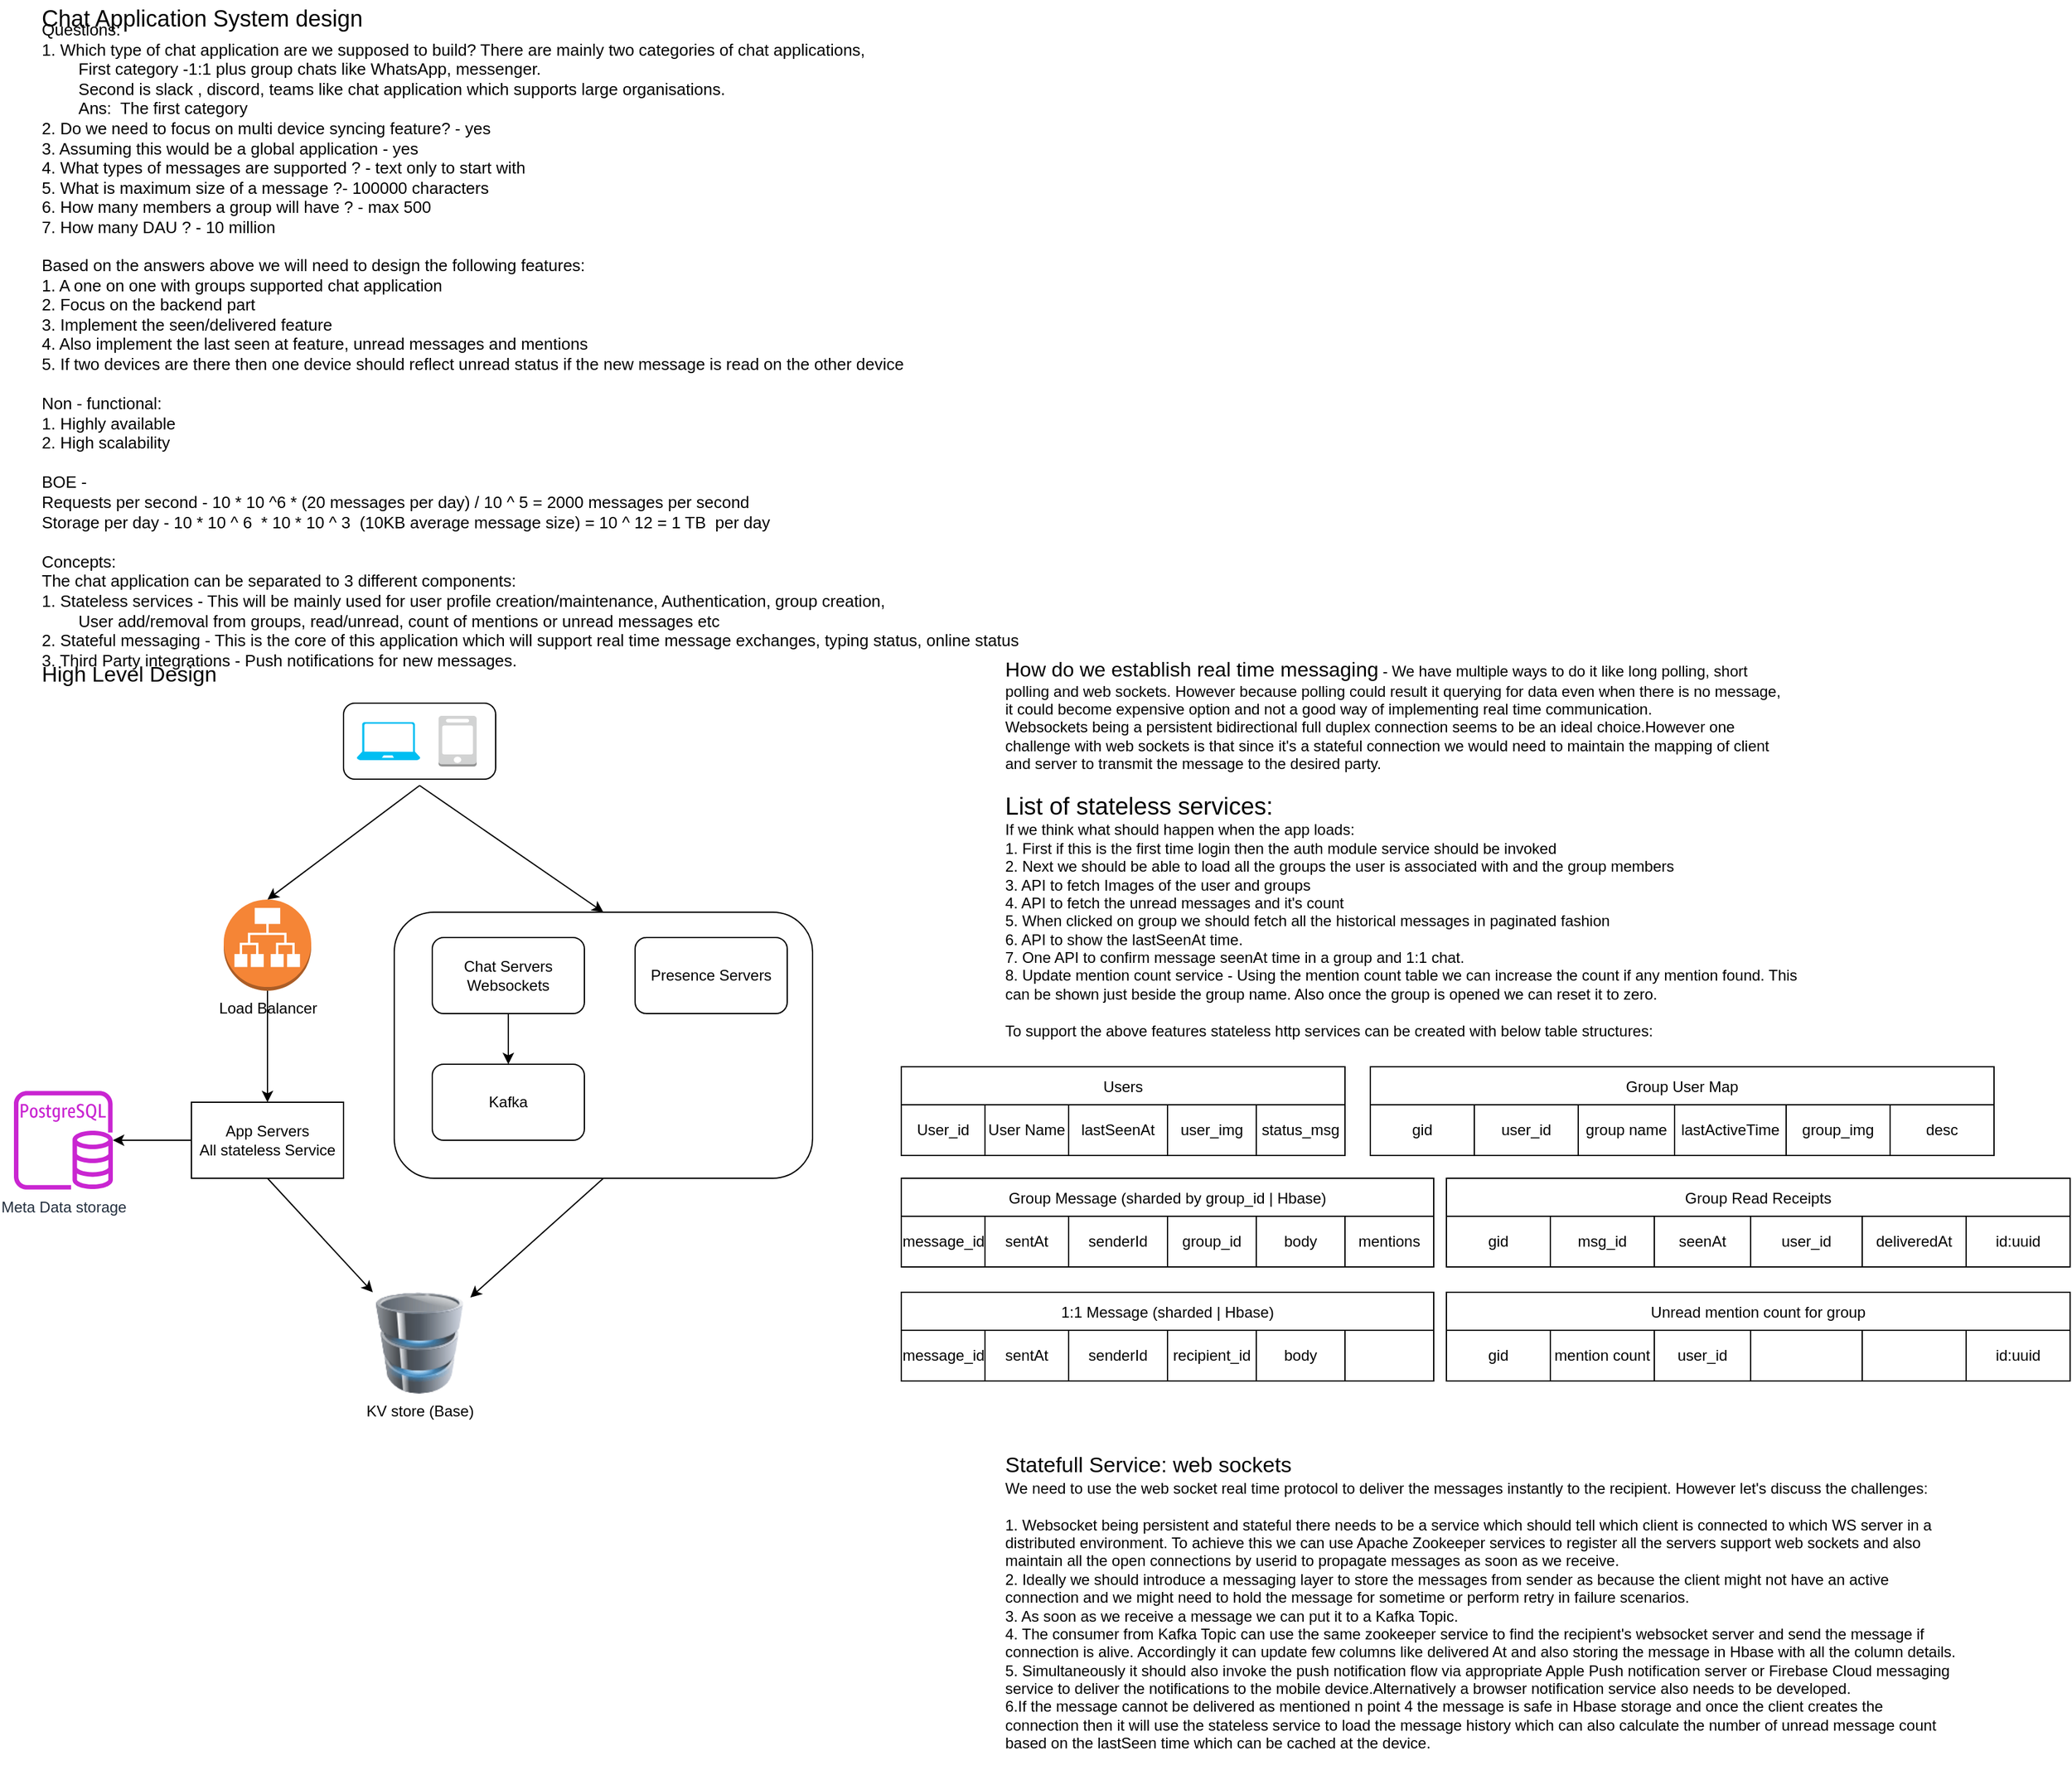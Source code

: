 <mxfile version="24.3.1" type="github">
  <diagram name="Page-1" id="3VYbJmwqDZBETqcIFygg">
    <mxGraphModel dx="2074" dy="1190" grid="1" gridSize="10" guides="1" tooltips="1" connect="1" arrows="1" fold="1" page="1" pageScale="1" pageWidth="827" pageHeight="1169" math="0" shadow="0">
      <root>
        <mxCell id="0" />
        <mxCell id="1" parent="0" />
        <mxCell id="UpVBmO8LdcwkQg-ua9Jf-8" value="" style="rounded=1;whiteSpace=wrap;html=1;" vertex="1" parent="1">
          <mxGeometry x="320" y="750" width="330" height="210" as="geometry" />
        </mxCell>
        <mxCell id="HWvaaGP3WwTQ4oXDmzbK-1" value="&lt;div style=&quot;&quot;&gt;&lt;font style=&quot;font-size: 13px;&quot;&gt;Questions:&lt;/font&gt;&lt;/div&gt;&lt;div style=&quot;&quot;&gt;&lt;font style=&quot;font-size: 13px;&quot;&gt;1. Which type of chat application are we supposed to build? There are mainly two categories of chat applications,&amp;nbsp;&lt;/font&gt;&lt;/div&gt;&lt;div style=&quot;&quot;&gt;&lt;font style=&quot;font-size: 13px;&quot;&gt;&lt;span style=&quot;white-space: pre;&quot;&gt;&#x9;First category -&lt;/span&gt;1:1 plus group chats like WhatsApp, messenger.&amp;nbsp;&lt;/font&gt;&lt;/div&gt;&lt;div style=&quot;&quot;&gt;&lt;font style=&quot;font-size: 13px;&quot;&gt;&lt;span style=&quot;white-space: pre;&quot;&gt;&#x9;&lt;/span&gt;Second is slack , discord, teams like chat application which supports large organisations.&lt;/font&gt;&lt;/div&gt;&lt;div style=&quot;&quot;&gt;&lt;font style=&quot;font-size: 13px;&quot;&gt;&lt;span style=&quot;white-space: pre;&quot;&gt;&#x9;Ans:  The first category&lt;/span&gt;&lt;br&gt;&lt;/font&gt;&lt;/div&gt;&lt;div style=&quot;&quot;&gt;&lt;font&gt;&lt;font size=&quot;2&quot;&gt;&lt;span style=&quot;white-space: pre;&quot;&gt;2. Do we need to focus on multi device syncing feature? - yes&lt;/span&gt;&lt;/font&gt;&lt;/font&gt;&lt;/div&gt;&lt;div style=&quot;&quot;&gt;&lt;font&gt;&lt;font size=&quot;2&quot;&gt;&lt;span style=&quot;white-space: pre;&quot;&gt;3. Assuming this would be a global application - yes&lt;/span&gt;&lt;/font&gt;&lt;/font&gt;&lt;/div&gt;&lt;div style=&quot;&quot;&gt;&lt;font&gt;&lt;font size=&quot;2&quot;&gt;&lt;span style=&quot;white-space: pre;&quot;&gt;4. What types of messages are supported ? - text &lt;/span&gt;&lt;/font&gt;&lt;/font&gt;&lt;font size=&quot;2&quot;&gt;&lt;span style=&quot;white-space: pre;&quot;&gt;only to start with&lt;/span&gt;&lt;/font&gt;&lt;/div&gt;&lt;div style=&quot;&quot;&gt;&lt;font size=&quot;2&quot;&gt;&lt;span style=&quot;white-space: pre;&quot;&gt;5. What is maximum size of a message ?- 100000 characters&lt;/span&gt;&lt;/font&gt;&lt;/div&gt;&lt;div style=&quot;&quot;&gt;&lt;font size=&quot;2&quot;&gt;&lt;span style=&quot;white-space: pre;&quot;&gt;6. How many members a group will have ? - max 500&lt;/span&gt;&lt;/font&gt;&lt;/div&gt;&lt;div style=&quot;&quot;&gt;&lt;font size=&quot;2&quot;&gt;&lt;span style=&quot;white-space: pre;&quot;&gt;7. How many DAU ? - 10 million&lt;/span&gt;&lt;/font&gt;&lt;/div&gt;&lt;div style=&quot;&quot;&gt;&lt;br&gt;&lt;/div&gt;&lt;div style=&quot;&quot;&gt;&lt;font size=&quot;2&quot;&gt;&lt;span style=&quot;white-space: pre;&quot;&gt;Based on the answers above we will need to design the following features:&lt;/span&gt;&lt;/font&gt;&lt;/div&gt;&lt;div style=&quot;&quot;&gt;&lt;font size=&quot;2&quot;&gt;&lt;span style=&quot;white-space: pre;&quot;&gt;1. A one on one with groups supported chat application&lt;/span&gt;&lt;/font&gt;&lt;/div&gt;&lt;div style=&quot;&quot;&gt;&lt;font size=&quot;2&quot;&gt;&lt;span style=&quot;white-space: pre;&quot;&gt;2. Focus on the backend part&lt;/span&gt;&lt;/font&gt;&lt;/div&gt;&lt;div style=&quot;&quot;&gt;&lt;font size=&quot;2&quot;&gt;&lt;span style=&quot;white-space: pre;&quot;&gt;3. Implement the seen/delivered feature&lt;/span&gt;&lt;/font&gt;&lt;/div&gt;&lt;div style=&quot;&quot;&gt;&lt;span style=&quot;font-size: small; white-space: pre;&quot;&gt;4. Also implement the last seen at feature, unread messages and mentions&lt;/span&gt;&lt;font size=&quot;2&quot;&gt;&lt;span style=&quot;white-space: pre;&quot;&gt;&lt;br&gt;&lt;/span&gt;&lt;/font&gt;&lt;/div&gt;&lt;div style=&quot;&quot;&gt;&lt;span style=&quot;font-size: small; white-space: pre;&quot;&gt;5. If two devices are there then one device should reflect unread status if the new message is read on the other device&lt;/span&gt;&lt;/div&gt;&lt;div style=&quot;&quot;&gt;&lt;font size=&quot;2&quot;&gt;&lt;span style=&quot;white-space: pre;&quot;&gt;&lt;br&gt;&lt;/span&gt;&lt;/font&gt;&lt;/div&gt;&lt;div style=&quot;&quot;&gt;&lt;font size=&quot;2&quot;&gt;&lt;span style=&quot;white-space: pre;&quot;&gt;Non - functional:&lt;/span&gt;&lt;/font&gt;&lt;/div&gt;&lt;div style=&quot;&quot;&gt;&lt;font size=&quot;2&quot;&gt;&lt;span style=&quot;white-space: pre;&quot;&gt;1. Highly available&lt;/span&gt;&lt;/font&gt;&lt;/div&gt;&lt;div style=&quot;&quot;&gt;&lt;font size=&quot;2&quot;&gt;&lt;span style=&quot;white-space: pre;&quot;&gt;2. High scalability&lt;/span&gt;&lt;/font&gt;&lt;/div&gt;&lt;div style=&quot;&quot;&gt;&lt;font size=&quot;2&quot;&gt;&lt;span style=&quot;white-space: pre;&quot;&gt;&lt;br&gt;&lt;/span&gt;&lt;/font&gt;&lt;/div&gt;&lt;div style=&quot;&quot;&gt;&lt;font size=&quot;2&quot;&gt;&lt;span style=&quot;white-space: pre;&quot;&gt;BOE - &lt;/span&gt;&lt;/font&gt;&lt;/div&gt;&lt;div style=&quot;&quot;&gt;&lt;font size=&quot;2&quot;&gt;&lt;span style=&quot;white-space: pre;&quot;&gt;Requests per second - 10 * 10 ^6 * (20 messages per day) / 10 ^ 5 = 2000 messages per second&lt;/span&gt;&lt;/font&gt;&lt;/div&gt;&lt;div style=&quot;&quot;&gt;&lt;font size=&quot;2&quot;&gt;&lt;span style=&quot;white-space: pre;&quot;&gt;Storage per day - 10 * 10 ^ 6  * 10 * 10 ^ 3  (10KB average message size) = 10 ^ 12 = 1 TB  per day&lt;/span&gt;&lt;/font&gt;&lt;/div&gt;&lt;div style=&quot;&quot;&gt;&lt;font size=&quot;2&quot;&gt;&lt;span style=&quot;white-space: pre;&quot;&gt;&lt;br&gt;&lt;/span&gt;&lt;/font&gt;&lt;/div&gt;&lt;div style=&quot;&quot;&gt;&lt;font size=&quot;2&quot;&gt;&lt;span style=&quot;white-space: pre;&quot;&gt;Concepts:&lt;/span&gt;&lt;/font&gt;&lt;/div&gt;&lt;div style=&quot;&quot;&gt;&lt;font size=&quot;2&quot;&gt;&lt;span style=&quot;white-space: pre;&quot;&gt;The chat application can be separated to 3 different components:&lt;/span&gt;&lt;/font&gt;&lt;/div&gt;&lt;div style=&quot;&quot;&gt;&lt;font size=&quot;2&quot;&gt;&lt;span style=&quot;white-space: pre;&quot;&gt;1. Stateless services - This will be mainly used for user profile creation/maintenance, Authentication, group creation,&lt;/span&gt;&lt;/font&gt;&lt;/div&gt;&lt;div style=&quot;&quot;&gt;&lt;font size=&quot;2&quot;&gt;&lt;span style=&quot;white-space: pre;&quot;&gt;&lt;span style=&quot;white-space: pre;&quot;&gt;&#x9;&lt;/span&gt;User add/removal from groups, read/unread, count of mentions or unread messages etc&lt;/span&gt;&lt;/font&gt;&lt;/div&gt;&lt;div style=&quot;&quot;&gt;&lt;font size=&quot;2&quot;&gt;&lt;span style=&quot;white-space: pre;&quot;&gt;2. Stateful messaging - This is the core of this application which will support real time message exchanges, typing status, online status&lt;/span&gt;&lt;/font&gt;&lt;/div&gt;&lt;div style=&quot;&quot;&gt;&lt;font size=&quot;2&quot;&gt;&lt;span style=&quot;white-space: pre;&quot;&gt;3. Third Party integrations - Push notifications for new messages.&lt;/span&gt;&lt;/font&gt;&lt;/div&gt;&lt;div style=&quot;&quot;&gt;&lt;font size=&quot;2&quot;&gt;&lt;span style=&quot;white-space: pre;&quot;&gt;&lt;br&gt;&lt;/span&gt;&lt;/font&gt;&lt;/div&gt;" style="text;strokeColor=none;align=left;fillColor=none;html=1;verticalAlign=middle;whiteSpace=wrap;rounded=0;" parent="1" vertex="1">
          <mxGeometry x="40" y="80" width="690" height="460" as="geometry" />
        </mxCell>
        <mxCell id="HWvaaGP3WwTQ4oXDmzbK-2" value="&lt;div style=&quot;&quot;&gt;&lt;font style=&quot;font-size: 18px;&quot;&gt;Chat Application System design&lt;/font&gt;&lt;/div&gt;" style="text;strokeColor=none;align=left;fillColor=none;html=1;verticalAlign=middle;whiteSpace=wrap;rounded=0;" parent="1" vertex="1">
          <mxGeometry x="40" y="30" width="310" height="30" as="geometry" />
        </mxCell>
        <mxCell id="HWvaaGP3WwTQ4oXDmzbK-3" value="&lt;font style=&quot;font-size: 17px;&quot;&gt;High Level Design&lt;/font&gt;" style="text;strokeColor=none;align=left;fillColor=none;html=1;verticalAlign=middle;whiteSpace=wrap;rounded=0;" parent="1" vertex="1">
          <mxGeometry x="40" y="548" width="200" height="30" as="geometry" />
        </mxCell>
        <mxCell id="HWvaaGP3WwTQ4oXDmzbK-7" value="Load Balancer" style="outlineConnect=0;dashed=0;verticalLabelPosition=bottom;verticalAlign=top;align=center;html=1;shape=mxgraph.aws3.application_load_balancer;fillColor=#F58536;gradientColor=none;" parent="1" vertex="1">
          <mxGeometry x="185.5" y="740" width="69" height="72" as="geometry" />
        </mxCell>
        <mxCell id="HWvaaGP3WwTQ4oXDmzbK-11" value="KV store (Base)" style="image;html=1;image=img/lib/clip_art/computers/Database_128x128.png" parent="1" vertex="1">
          <mxGeometry x="300" y="1050" width="80" height="80" as="geometry" />
        </mxCell>
        <mxCell id="HWvaaGP3WwTQ4oXDmzbK-12" value="App Servers&lt;div&gt;All stateless Service&lt;/div&gt;" style="rounded=0;whiteSpace=wrap;html=1;" parent="1" vertex="1">
          <mxGeometry x="160" y="900" width="120" height="60" as="geometry" />
        </mxCell>
        <mxCell id="HWvaaGP3WwTQ4oXDmzbK-15" value="Chat Servers&lt;div&gt;Websockets&lt;/div&gt;" style="rounded=1;whiteSpace=wrap;html=1;" parent="1" vertex="1">
          <mxGeometry x="350" y="770" width="120" height="60" as="geometry" />
        </mxCell>
        <mxCell id="HWvaaGP3WwTQ4oXDmzbK-16" value="Meta Data storage" style="sketch=0;outlineConnect=0;fontColor=#232F3E;gradientColor=none;fillColor=#C925D1;strokeColor=none;dashed=0;verticalLabelPosition=bottom;verticalAlign=top;align=center;html=1;fontSize=12;fontStyle=0;aspect=fixed;pointerEvents=1;shape=mxgraph.aws4.rds_postgresql_instance;" parent="1" vertex="1">
          <mxGeometry x="20" y="891" width="78" height="78" as="geometry" />
        </mxCell>
        <mxCell id="HWvaaGP3WwTQ4oXDmzbK-19" value="Kafka" style="rounded=1;whiteSpace=wrap;html=1;" parent="1" vertex="1">
          <mxGeometry x="350" y="870" width="120" height="60" as="geometry" />
        </mxCell>
        <mxCell id="HWvaaGP3WwTQ4oXDmzbK-20" value="Presence Servers" style="rounded=1;whiteSpace=wrap;html=1;" parent="1" vertex="1">
          <mxGeometry x="510" y="770" width="120" height="60" as="geometry" />
        </mxCell>
        <mxCell id="y-Os3jITyolEBnI4brBV-3" value="&lt;div&gt;&lt;br&gt;&lt;/div&gt;&lt;div&gt;&lt;br&gt;&lt;/div&gt;&lt;font style=&quot;font-size: 16px;&quot;&gt;How do we establish real time messaging&lt;/font&gt; - We have multiple ways to do it like long polling, short polling and web sockets. However because polling could result it querying for data even when there is no message, it could become expensive option and not a good way of implementing real time communication.&amp;nbsp;&lt;div&gt;Websockets being a persistent bidirectional full duplex connection seems to be an ideal choice.However one challenge with web sockets is that since it&#39;s a stateful connection we would need to maintain the mapping of client and server to transmit the message to the desired party.&lt;/div&gt;" style="text;strokeColor=none;align=left;fillColor=none;html=1;verticalAlign=middle;whiteSpace=wrap;rounded=0;" parent="1" vertex="1">
          <mxGeometry x="800" y="520" width="620" height="120" as="geometry" />
        </mxCell>
        <mxCell id="UpVBmO8LdcwkQg-ua9Jf-4" value="" style="group" vertex="1" connectable="0" parent="1">
          <mxGeometry x="280" y="585" width="120" height="60" as="geometry" />
        </mxCell>
        <mxCell id="UpVBmO8LdcwkQg-ua9Jf-3" value="" style="rounded=1;whiteSpace=wrap;html=1;" vertex="1" parent="UpVBmO8LdcwkQg-ua9Jf-4">
          <mxGeometry width="120" height="60" as="geometry" />
        </mxCell>
        <mxCell id="HWvaaGP3WwTQ4oXDmzbK-4" value="" style="outlineConnect=0;dashed=0;verticalLabelPosition=bottom;verticalAlign=top;align=center;html=1;shape=mxgraph.aws3.mobile_client;fillColor=#D2D3D3;gradientColor=none;" parent="UpVBmO8LdcwkQg-ua9Jf-4" vertex="1">
          <mxGeometry x="75" y="10" width="30" height="40" as="geometry" />
        </mxCell>
        <mxCell id="HWvaaGP3WwTQ4oXDmzbK-5" value="" style="verticalLabelPosition=bottom;html=1;verticalAlign=top;align=center;strokeColor=none;fillColor=#00BEF2;shape=mxgraph.azure.laptop;pointerEvents=1;" parent="UpVBmO8LdcwkQg-ua9Jf-4" vertex="1">
          <mxGeometry x="10.5" y="15" width="50" height="30" as="geometry" />
        </mxCell>
        <mxCell id="UpVBmO8LdcwkQg-ua9Jf-6" value="" style="edgeStyle=none;orthogonalLoop=1;jettySize=auto;html=1;rounded=0;entryX=0.5;entryY=0;entryDx=0;entryDy=0;entryPerimeter=0;" edge="1" parent="1" target="HWvaaGP3WwTQ4oXDmzbK-7">
          <mxGeometry width="80" relative="1" as="geometry">
            <mxPoint x="340" y="650" as="sourcePoint" />
            <mxPoint x="410" y="690" as="targetPoint" />
            <Array as="points" />
          </mxGeometry>
        </mxCell>
        <mxCell id="UpVBmO8LdcwkQg-ua9Jf-7" value="" style="edgeStyle=none;orthogonalLoop=1;jettySize=auto;html=1;rounded=0;entryX=0.5;entryY=0;entryDx=0;entryDy=0;" edge="1" parent="1" target="UpVBmO8LdcwkQg-ua9Jf-8">
          <mxGeometry width="80" relative="1" as="geometry">
            <mxPoint x="340" y="650" as="sourcePoint" />
            <mxPoint x="440" y="690" as="targetPoint" />
            <Array as="points" />
          </mxGeometry>
        </mxCell>
        <mxCell id="UpVBmO8LdcwkQg-ua9Jf-9" value="" style="edgeStyle=none;orthogonalLoop=1;jettySize=auto;html=1;rounded=0;exitX=0.5;exitY=1;exitDx=0;exitDy=0;exitPerimeter=0;" edge="1" parent="1" source="HWvaaGP3WwTQ4oXDmzbK-7" target="HWvaaGP3WwTQ4oXDmzbK-12">
          <mxGeometry width="80" relative="1" as="geometry">
            <mxPoint x="30" y="750" as="sourcePoint" />
            <mxPoint x="110" y="750" as="targetPoint" />
            <Array as="points" />
          </mxGeometry>
        </mxCell>
        <mxCell id="UpVBmO8LdcwkQg-ua9Jf-10" value="" style="edgeStyle=none;orthogonalLoop=1;jettySize=auto;html=1;rounded=0;exitX=0;exitY=0.5;exitDx=0;exitDy=0;" edge="1" parent="1" source="HWvaaGP3WwTQ4oXDmzbK-12" target="HWvaaGP3WwTQ4oXDmzbK-16">
          <mxGeometry width="80" relative="1" as="geometry">
            <mxPoint x="220" y="1040" as="sourcePoint" />
            <mxPoint x="300" y="1040" as="targetPoint" />
            <Array as="points" />
          </mxGeometry>
        </mxCell>
        <mxCell id="UpVBmO8LdcwkQg-ua9Jf-11" value="" style="edgeStyle=none;orthogonalLoop=1;jettySize=auto;html=1;rounded=0;exitX=0.5;exitY=1;exitDx=0;exitDy=0;" edge="1" parent="1" source="UpVBmO8LdcwkQg-ua9Jf-8" target="HWvaaGP3WwTQ4oXDmzbK-11">
          <mxGeometry width="80" relative="1" as="geometry">
            <mxPoint x="500" y="1010" as="sourcePoint" />
            <mxPoint x="580" y="1010" as="targetPoint" />
            <Array as="points" />
          </mxGeometry>
        </mxCell>
        <mxCell id="UpVBmO8LdcwkQg-ua9Jf-12" value="" style="edgeStyle=none;orthogonalLoop=1;jettySize=auto;html=1;rounded=0;exitX=0.5;exitY=1;exitDx=0;exitDy=0;" edge="1" parent="1" source="HWvaaGP3WwTQ4oXDmzbK-12" target="HWvaaGP3WwTQ4oXDmzbK-11">
          <mxGeometry width="80" relative="1" as="geometry">
            <mxPoint x="210" y="1020" as="sourcePoint" />
            <mxPoint x="290" y="1020" as="targetPoint" />
            <Array as="points" />
          </mxGeometry>
        </mxCell>
        <mxCell id="UpVBmO8LdcwkQg-ua9Jf-13" value="" style="edgeStyle=none;orthogonalLoop=1;jettySize=auto;html=1;rounded=0;exitX=0.5;exitY=1;exitDx=0;exitDy=0;" edge="1" parent="1" source="HWvaaGP3WwTQ4oXDmzbK-15" target="HWvaaGP3WwTQ4oXDmzbK-19">
          <mxGeometry width="80" relative="1" as="geometry">
            <mxPoint x="600" y="1050" as="sourcePoint" />
            <mxPoint x="680" y="1050" as="targetPoint" />
            <Array as="points" />
          </mxGeometry>
        </mxCell>
        <mxCell id="UpVBmO8LdcwkQg-ua9Jf-14" value="&lt;div&gt;&lt;font style=&quot;font-size: 19px;&quot;&gt;List of stateless services:&lt;/font&gt;&lt;/div&gt;If we think what should happen when the app loads:&lt;div&gt;1. First if this is the first time login then the auth module service should be invoked&lt;/div&gt;&lt;div&gt;2. Next we should be able to load all the groups the user is associated with and the group members&lt;/div&gt;&lt;div&gt;3. API to fetch Images of the user and groups&lt;/div&gt;&lt;div&gt;4. API to fetch the unread messages and it&#39;s count&lt;/div&gt;&lt;div&gt;5. When clicked on group we should fetch all the historical messages in paginated fashion&lt;/div&gt;&lt;div&gt;6. API to show the lastSeenAt time.&lt;/div&gt;&lt;div&gt;7. One API to confirm message seenAt time in a group and 1:1 chat.&lt;/div&gt;&lt;div&gt;8. Update mention count service - Using the mention count table we can increase the count if any mention found. This can be shown just beside the group name. Also once the group is opened we can reset it to zero.&lt;/div&gt;&lt;div&gt;&lt;br&gt;&lt;/div&gt;&lt;div&gt;To support the above features stateless http services can be created with below table structures:&lt;/div&gt;&lt;div&gt;&lt;br&gt;&lt;/div&gt;" style="text;strokeColor=none;align=left;fillColor=none;html=1;verticalAlign=middle;whiteSpace=wrap;rounded=0;" vertex="1" parent="1">
          <mxGeometry x="800" y="640" width="630" height="240" as="geometry" />
        </mxCell>
        <mxCell id="UpVBmO8LdcwkQg-ua9Jf-22" value="Group User Map" style="shape=table;startSize=30;container=1;collapsible=0;childLayout=tableLayout;" vertex="1" parent="1">
          <mxGeometry x="1090" y="872" width="492" height="70" as="geometry" />
        </mxCell>
        <mxCell id="UpVBmO8LdcwkQg-ua9Jf-23" value="" style="shape=tableRow;horizontal=0;startSize=0;swimlaneHead=0;swimlaneBody=0;strokeColor=inherit;top=0;left=0;bottom=0;right=0;collapsible=0;dropTarget=0;fillColor=none;points=[[0,0.5],[1,0.5]];portConstraint=eastwest;" vertex="1" parent="UpVBmO8LdcwkQg-ua9Jf-22">
          <mxGeometry y="30" width="492" height="40" as="geometry" />
        </mxCell>
        <mxCell id="UpVBmO8LdcwkQg-ua9Jf-24" value="gid" style="shape=partialRectangle;html=1;whiteSpace=wrap;connectable=0;strokeColor=inherit;overflow=hidden;fillColor=none;top=0;left=0;bottom=0;right=0;pointerEvents=1;" vertex="1" parent="UpVBmO8LdcwkQg-ua9Jf-23">
          <mxGeometry width="82" height="40" as="geometry">
            <mxRectangle width="82" height="40" as="alternateBounds" />
          </mxGeometry>
        </mxCell>
        <mxCell id="UpVBmO8LdcwkQg-ua9Jf-25" value="user_id" style="shape=partialRectangle;html=1;whiteSpace=wrap;connectable=0;strokeColor=inherit;overflow=hidden;fillColor=none;top=0;left=0;bottom=0;right=0;pointerEvents=1;" vertex="1" parent="UpVBmO8LdcwkQg-ua9Jf-23">
          <mxGeometry x="82" width="82" height="40" as="geometry">
            <mxRectangle width="82" height="40" as="alternateBounds" />
          </mxGeometry>
        </mxCell>
        <mxCell id="UpVBmO8LdcwkQg-ua9Jf-26" value="group name" style="shape=partialRectangle;html=1;whiteSpace=wrap;connectable=0;strokeColor=inherit;overflow=hidden;fillColor=none;top=0;left=0;bottom=0;right=0;pointerEvents=1;" vertex="1" parent="UpVBmO8LdcwkQg-ua9Jf-23">
          <mxGeometry x="164" width="76" height="40" as="geometry">
            <mxRectangle width="76" height="40" as="alternateBounds" />
          </mxGeometry>
        </mxCell>
        <mxCell id="UpVBmO8LdcwkQg-ua9Jf-27" value="lastActiveTime" style="shape=partialRectangle;html=1;whiteSpace=wrap;connectable=0;strokeColor=inherit;overflow=hidden;fillColor=none;top=0;left=0;bottom=0;right=0;pointerEvents=1;" vertex="1" parent="UpVBmO8LdcwkQg-ua9Jf-23">
          <mxGeometry x="240" width="88" height="40" as="geometry">
            <mxRectangle width="88" height="40" as="alternateBounds" />
          </mxGeometry>
        </mxCell>
        <mxCell id="UpVBmO8LdcwkQg-ua9Jf-28" value="group_img" style="shape=partialRectangle;html=1;whiteSpace=wrap;connectable=0;strokeColor=inherit;overflow=hidden;fillColor=none;top=0;left=0;bottom=0;right=0;pointerEvents=1;" vertex="1" parent="UpVBmO8LdcwkQg-ua9Jf-23">
          <mxGeometry x="328" width="82" height="40" as="geometry">
            <mxRectangle width="82" height="40" as="alternateBounds" />
          </mxGeometry>
        </mxCell>
        <mxCell id="UpVBmO8LdcwkQg-ua9Jf-69" value="desc" style="shape=partialRectangle;html=1;whiteSpace=wrap;connectable=0;strokeColor=inherit;overflow=hidden;fillColor=none;top=0;left=0;bottom=0;right=0;pointerEvents=1;" vertex="1" parent="UpVBmO8LdcwkQg-ua9Jf-23">
          <mxGeometry x="410" width="82" height="40" as="geometry">
            <mxRectangle width="82" height="40" as="alternateBounds" />
          </mxGeometry>
        </mxCell>
        <mxCell id="UpVBmO8LdcwkQg-ua9Jf-48" value="Users" style="shape=table;startSize=30;container=1;collapsible=0;childLayout=tableLayout;" vertex="1" parent="1">
          <mxGeometry x="720" y="872" width="350" height="70" as="geometry" />
        </mxCell>
        <mxCell id="UpVBmO8LdcwkQg-ua9Jf-49" value="" style="shape=tableRow;horizontal=0;startSize=0;swimlaneHead=0;swimlaneBody=0;strokeColor=inherit;top=0;left=0;bottom=0;right=0;collapsible=0;dropTarget=0;fillColor=none;points=[[0,0.5],[1,0.5]];portConstraint=eastwest;" vertex="1" parent="UpVBmO8LdcwkQg-ua9Jf-48">
          <mxGeometry y="30" width="350" height="40" as="geometry" />
        </mxCell>
        <mxCell id="UpVBmO8LdcwkQg-ua9Jf-50" value="User_id" style="shape=partialRectangle;html=1;whiteSpace=wrap;connectable=0;strokeColor=inherit;overflow=hidden;fillColor=none;top=0;left=0;bottom=0;right=0;pointerEvents=1;" vertex="1" parent="UpVBmO8LdcwkQg-ua9Jf-49">
          <mxGeometry width="66" height="40" as="geometry">
            <mxRectangle width="66" height="40" as="alternateBounds" />
          </mxGeometry>
        </mxCell>
        <mxCell id="UpVBmO8LdcwkQg-ua9Jf-51" value="User Name" style="shape=partialRectangle;html=1;whiteSpace=wrap;connectable=0;strokeColor=inherit;overflow=hidden;fillColor=none;top=0;left=0;bottom=0;right=0;pointerEvents=1;" vertex="1" parent="UpVBmO8LdcwkQg-ua9Jf-49">
          <mxGeometry x="66" width="66" height="40" as="geometry">
            <mxRectangle width="66" height="40" as="alternateBounds" />
          </mxGeometry>
        </mxCell>
        <mxCell id="UpVBmO8LdcwkQg-ua9Jf-52" value="lastSeenAt" style="shape=partialRectangle;html=1;whiteSpace=wrap;connectable=0;strokeColor=inherit;overflow=hidden;fillColor=none;top=0;left=0;bottom=0;right=0;pointerEvents=1;" vertex="1" parent="UpVBmO8LdcwkQg-ua9Jf-49">
          <mxGeometry x="132" width="78" height="40" as="geometry">
            <mxRectangle width="78" height="40" as="alternateBounds" />
          </mxGeometry>
        </mxCell>
        <mxCell id="UpVBmO8LdcwkQg-ua9Jf-53" value="user_img" style="shape=partialRectangle;html=1;whiteSpace=wrap;connectable=0;strokeColor=inherit;overflow=hidden;fillColor=none;top=0;left=0;bottom=0;right=0;pointerEvents=1;" vertex="1" parent="UpVBmO8LdcwkQg-ua9Jf-49">
          <mxGeometry x="210" width="70" height="40" as="geometry">
            <mxRectangle width="70" height="40" as="alternateBounds" />
          </mxGeometry>
        </mxCell>
        <mxCell id="UpVBmO8LdcwkQg-ua9Jf-54" value="status_msg" style="shape=partialRectangle;html=1;whiteSpace=wrap;connectable=0;strokeColor=inherit;overflow=hidden;fillColor=none;top=0;left=0;bottom=0;right=0;pointerEvents=1;" vertex="1" parent="UpVBmO8LdcwkQg-ua9Jf-49">
          <mxGeometry x="280" width="70" height="40" as="geometry">
            <mxRectangle width="70" height="40" as="alternateBounds" />
          </mxGeometry>
        </mxCell>
        <mxCell id="UpVBmO8LdcwkQg-ua9Jf-56" value="Group Message (sharded by group_id | Hbase)" style="shape=table;startSize=30;container=1;collapsible=0;childLayout=tableLayout;" vertex="1" parent="1">
          <mxGeometry x="720" y="960" width="420" height="70" as="geometry" />
        </mxCell>
        <mxCell id="UpVBmO8LdcwkQg-ua9Jf-57" value="" style="shape=tableRow;horizontal=0;startSize=0;swimlaneHead=0;swimlaneBody=0;strokeColor=inherit;top=0;left=0;bottom=0;right=0;collapsible=0;dropTarget=0;fillColor=none;points=[[0,0.5],[1,0.5]];portConstraint=eastwest;" vertex="1" parent="UpVBmO8LdcwkQg-ua9Jf-56">
          <mxGeometry y="30" width="420" height="40" as="geometry" />
        </mxCell>
        <mxCell id="UpVBmO8LdcwkQg-ua9Jf-58" value="message_id" style="shape=partialRectangle;html=1;whiteSpace=wrap;connectable=0;strokeColor=inherit;overflow=hidden;fillColor=none;top=0;left=0;bottom=0;right=0;pointerEvents=1;" vertex="1" parent="UpVBmO8LdcwkQg-ua9Jf-57">
          <mxGeometry width="66" height="40" as="geometry">
            <mxRectangle width="66" height="40" as="alternateBounds" />
          </mxGeometry>
        </mxCell>
        <mxCell id="UpVBmO8LdcwkQg-ua9Jf-59" value="sentAt" style="shape=partialRectangle;html=1;whiteSpace=wrap;connectable=0;strokeColor=inherit;overflow=hidden;fillColor=none;top=0;left=0;bottom=0;right=0;pointerEvents=1;" vertex="1" parent="UpVBmO8LdcwkQg-ua9Jf-57">
          <mxGeometry x="66" width="66" height="40" as="geometry">
            <mxRectangle width="66" height="40" as="alternateBounds" />
          </mxGeometry>
        </mxCell>
        <mxCell id="UpVBmO8LdcwkQg-ua9Jf-60" value="senderId" style="shape=partialRectangle;html=1;whiteSpace=wrap;connectable=0;strokeColor=inherit;overflow=hidden;fillColor=none;top=0;left=0;bottom=0;right=0;pointerEvents=1;" vertex="1" parent="UpVBmO8LdcwkQg-ua9Jf-57">
          <mxGeometry x="132" width="78" height="40" as="geometry">
            <mxRectangle width="78" height="40" as="alternateBounds" />
          </mxGeometry>
        </mxCell>
        <mxCell id="UpVBmO8LdcwkQg-ua9Jf-61" value="group_id" style="shape=partialRectangle;html=1;whiteSpace=wrap;connectable=0;strokeColor=inherit;overflow=hidden;fillColor=none;top=0;left=0;bottom=0;right=0;pointerEvents=1;" vertex="1" parent="UpVBmO8LdcwkQg-ua9Jf-57">
          <mxGeometry x="210" width="70" height="40" as="geometry">
            <mxRectangle width="70" height="40" as="alternateBounds" />
          </mxGeometry>
        </mxCell>
        <mxCell id="UpVBmO8LdcwkQg-ua9Jf-62" value="body" style="shape=partialRectangle;html=1;whiteSpace=wrap;connectable=0;strokeColor=inherit;overflow=hidden;fillColor=none;top=0;left=0;bottom=0;right=0;pointerEvents=1;" vertex="1" parent="UpVBmO8LdcwkQg-ua9Jf-57">
          <mxGeometry x="280" width="70" height="40" as="geometry">
            <mxRectangle width="70" height="40" as="alternateBounds" />
          </mxGeometry>
        </mxCell>
        <mxCell id="UpVBmO8LdcwkQg-ua9Jf-78" value="mentions" style="shape=partialRectangle;html=1;whiteSpace=wrap;connectable=0;strokeColor=inherit;overflow=hidden;fillColor=none;top=0;left=0;bottom=0;right=0;pointerEvents=1;" vertex="1" parent="UpVBmO8LdcwkQg-ua9Jf-57">
          <mxGeometry x="350" width="70" height="40" as="geometry">
            <mxRectangle width="70" height="40" as="alternateBounds" />
          </mxGeometry>
        </mxCell>
        <mxCell id="UpVBmO8LdcwkQg-ua9Jf-70" value="Group Read Receipts" style="shape=table;startSize=30;container=1;collapsible=0;childLayout=tableLayout;" vertex="1" parent="1">
          <mxGeometry x="1150" y="960" width="492" height="70" as="geometry" />
        </mxCell>
        <mxCell id="UpVBmO8LdcwkQg-ua9Jf-71" value="" style="shape=tableRow;horizontal=0;startSize=0;swimlaneHead=0;swimlaneBody=0;strokeColor=inherit;top=0;left=0;bottom=0;right=0;collapsible=0;dropTarget=0;fillColor=none;points=[[0,0.5],[1,0.5]];portConstraint=eastwest;" vertex="1" parent="UpVBmO8LdcwkQg-ua9Jf-70">
          <mxGeometry y="30" width="492" height="40" as="geometry" />
        </mxCell>
        <mxCell id="UpVBmO8LdcwkQg-ua9Jf-72" value="gid" style="shape=partialRectangle;html=1;whiteSpace=wrap;connectable=0;strokeColor=inherit;overflow=hidden;fillColor=none;top=0;left=0;bottom=0;right=0;pointerEvents=1;" vertex="1" parent="UpVBmO8LdcwkQg-ua9Jf-71">
          <mxGeometry width="82" height="40" as="geometry">
            <mxRectangle width="82" height="40" as="alternateBounds" />
          </mxGeometry>
        </mxCell>
        <mxCell id="UpVBmO8LdcwkQg-ua9Jf-73" value="msg_id" style="shape=partialRectangle;html=1;whiteSpace=wrap;connectable=0;strokeColor=inherit;overflow=hidden;fillColor=none;top=0;left=0;bottom=0;right=0;pointerEvents=1;" vertex="1" parent="UpVBmO8LdcwkQg-ua9Jf-71">
          <mxGeometry x="82" width="82" height="40" as="geometry">
            <mxRectangle width="82" height="40" as="alternateBounds" />
          </mxGeometry>
        </mxCell>
        <mxCell id="UpVBmO8LdcwkQg-ua9Jf-74" value="seenAt" style="shape=partialRectangle;html=1;whiteSpace=wrap;connectable=0;strokeColor=inherit;overflow=hidden;fillColor=none;top=0;left=0;bottom=0;right=0;pointerEvents=1;" vertex="1" parent="UpVBmO8LdcwkQg-ua9Jf-71">
          <mxGeometry x="164" width="76" height="40" as="geometry">
            <mxRectangle width="76" height="40" as="alternateBounds" />
          </mxGeometry>
        </mxCell>
        <mxCell id="UpVBmO8LdcwkQg-ua9Jf-75" value="user_id" style="shape=partialRectangle;html=1;whiteSpace=wrap;connectable=0;strokeColor=inherit;overflow=hidden;fillColor=none;top=0;left=0;bottom=0;right=0;pointerEvents=1;" vertex="1" parent="UpVBmO8LdcwkQg-ua9Jf-71">
          <mxGeometry x="240" width="88" height="40" as="geometry">
            <mxRectangle width="88" height="40" as="alternateBounds" />
          </mxGeometry>
        </mxCell>
        <mxCell id="UpVBmO8LdcwkQg-ua9Jf-76" value="deliveredAt" style="shape=partialRectangle;html=1;whiteSpace=wrap;connectable=0;strokeColor=inherit;overflow=hidden;fillColor=none;top=0;left=0;bottom=0;right=0;pointerEvents=1;" vertex="1" parent="UpVBmO8LdcwkQg-ua9Jf-71">
          <mxGeometry x="328" width="82" height="40" as="geometry">
            <mxRectangle width="82" height="40" as="alternateBounds" />
          </mxGeometry>
        </mxCell>
        <mxCell id="UpVBmO8LdcwkQg-ua9Jf-95" value="id:uuid" style="shape=partialRectangle;html=1;whiteSpace=wrap;connectable=0;strokeColor=inherit;overflow=hidden;fillColor=none;top=0;left=0;bottom=0;right=0;pointerEvents=1;" vertex="1" parent="UpVBmO8LdcwkQg-ua9Jf-71">
          <mxGeometry x="410" width="82" height="40" as="geometry">
            <mxRectangle width="82" height="40" as="alternateBounds" />
          </mxGeometry>
        </mxCell>
        <mxCell id="UpVBmO8LdcwkQg-ua9Jf-79" value="1:1 Message (sharded | Hbase)" style="shape=table;startSize=30;container=1;collapsible=0;childLayout=tableLayout;" vertex="1" parent="1">
          <mxGeometry x="720" y="1050" width="420" height="70" as="geometry" />
        </mxCell>
        <mxCell id="UpVBmO8LdcwkQg-ua9Jf-80" value="" style="shape=tableRow;horizontal=0;startSize=0;swimlaneHead=0;swimlaneBody=0;strokeColor=inherit;top=0;left=0;bottom=0;right=0;collapsible=0;dropTarget=0;fillColor=none;points=[[0,0.5],[1,0.5]];portConstraint=eastwest;" vertex="1" parent="UpVBmO8LdcwkQg-ua9Jf-79">
          <mxGeometry y="30" width="420" height="40" as="geometry" />
        </mxCell>
        <mxCell id="UpVBmO8LdcwkQg-ua9Jf-81" value="message_id" style="shape=partialRectangle;html=1;whiteSpace=wrap;connectable=0;strokeColor=inherit;overflow=hidden;fillColor=none;top=0;left=0;bottom=0;right=0;pointerEvents=1;" vertex="1" parent="UpVBmO8LdcwkQg-ua9Jf-80">
          <mxGeometry width="66" height="40" as="geometry">
            <mxRectangle width="66" height="40" as="alternateBounds" />
          </mxGeometry>
        </mxCell>
        <mxCell id="UpVBmO8LdcwkQg-ua9Jf-82" value="sentAt" style="shape=partialRectangle;html=1;whiteSpace=wrap;connectable=0;strokeColor=inherit;overflow=hidden;fillColor=none;top=0;left=0;bottom=0;right=0;pointerEvents=1;" vertex="1" parent="UpVBmO8LdcwkQg-ua9Jf-80">
          <mxGeometry x="66" width="66" height="40" as="geometry">
            <mxRectangle width="66" height="40" as="alternateBounds" />
          </mxGeometry>
        </mxCell>
        <mxCell id="UpVBmO8LdcwkQg-ua9Jf-83" value="senderId" style="shape=partialRectangle;html=1;whiteSpace=wrap;connectable=0;strokeColor=inherit;overflow=hidden;fillColor=none;top=0;left=0;bottom=0;right=0;pointerEvents=1;" vertex="1" parent="UpVBmO8LdcwkQg-ua9Jf-80">
          <mxGeometry x="132" width="78" height="40" as="geometry">
            <mxRectangle width="78" height="40" as="alternateBounds" />
          </mxGeometry>
        </mxCell>
        <mxCell id="UpVBmO8LdcwkQg-ua9Jf-84" value="recipient_id" style="shape=partialRectangle;html=1;whiteSpace=wrap;connectable=0;strokeColor=inherit;overflow=hidden;fillColor=none;top=0;left=0;bottom=0;right=0;pointerEvents=1;" vertex="1" parent="UpVBmO8LdcwkQg-ua9Jf-80">
          <mxGeometry x="210" width="70" height="40" as="geometry">
            <mxRectangle width="70" height="40" as="alternateBounds" />
          </mxGeometry>
        </mxCell>
        <mxCell id="UpVBmO8LdcwkQg-ua9Jf-85" value="body" style="shape=partialRectangle;html=1;whiteSpace=wrap;connectable=0;strokeColor=inherit;overflow=hidden;fillColor=none;top=0;left=0;bottom=0;right=0;pointerEvents=1;" vertex="1" parent="UpVBmO8LdcwkQg-ua9Jf-80">
          <mxGeometry x="280" width="70" height="40" as="geometry">
            <mxRectangle width="70" height="40" as="alternateBounds" />
          </mxGeometry>
        </mxCell>
        <mxCell id="UpVBmO8LdcwkQg-ua9Jf-86" style="shape=partialRectangle;html=1;whiteSpace=wrap;connectable=0;strokeColor=inherit;overflow=hidden;fillColor=none;top=0;left=0;bottom=0;right=0;pointerEvents=1;" vertex="1" parent="UpVBmO8LdcwkQg-ua9Jf-80">
          <mxGeometry x="350" width="70" height="40" as="geometry">
            <mxRectangle width="70" height="40" as="alternateBounds" />
          </mxGeometry>
        </mxCell>
        <mxCell id="UpVBmO8LdcwkQg-ua9Jf-87" value="Unread mention count for group" style="shape=table;startSize=30;container=1;collapsible=0;childLayout=tableLayout;" vertex="1" parent="1">
          <mxGeometry x="1150" y="1050" width="492" height="70" as="geometry" />
        </mxCell>
        <mxCell id="UpVBmO8LdcwkQg-ua9Jf-88" value="" style="shape=tableRow;horizontal=0;startSize=0;swimlaneHead=0;swimlaneBody=0;strokeColor=inherit;top=0;left=0;bottom=0;right=0;collapsible=0;dropTarget=0;fillColor=none;points=[[0,0.5],[1,0.5]];portConstraint=eastwest;" vertex="1" parent="UpVBmO8LdcwkQg-ua9Jf-87">
          <mxGeometry y="30" width="492" height="40" as="geometry" />
        </mxCell>
        <mxCell id="UpVBmO8LdcwkQg-ua9Jf-89" value="gid" style="shape=partialRectangle;html=1;whiteSpace=wrap;connectable=0;strokeColor=inherit;overflow=hidden;fillColor=none;top=0;left=0;bottom=0;right=0;pointerEvents=1;" vertex="1" parent="UpVBmO8LdcwkQg-ua9Jf-88">
          <mxGeometry width="82" height="40" as="geometry">
            <mxRectangle width="82" height="40" as="alternateBounds" />
          </mxGeometry>
        </mxCell>
        <mxCell id="UpVBmO8LdcwkQg-ua9Jf-90" value="mention count" style="shape=partialRectangle;html=1;whiteSpace=wrap;connectable=0;strokeColor=inherit;overflow=hidden;fillColor=none;top=0;left=0;bottom=0;right=0;pointerEvents=1;" vertex="1" parent="UpVBmO8LdcwkQg-ua9Jf-88">
          <mxGeometry x="82" width="82" height="40" as="geometry">
            <mxRectangle width="82" height="40" as="alternateBounds" />
          </mxGeometry>
        </mxCell>
        <mxCell id="UpVBmO8LdcwkQg-ua9Jf-91" value="user_id" style="shape=partialRectangle;html=1;whiteSpace=wrap;connectable=0;strokeColor=inherit;overflow=hidden;fillColor=none;top=0;left=0;bottom=0;right=0;pointerEvents=1;" vertex="1" parent="UpVBmO8LdcwkQg-ua9Jf-88">
          <mxGeometry x="164" width="76" height="40" as="geometry">
            <mxRectangle width="76" height="40" as="alternateBounds" />
          </mxGeometry>
        </mxCell>
        <mxCell id="UpVBmO8LdcwkQg-ua9Jf-92" value="" style="shape=partialRectangle;html=1;whiteSpace=wrap;connectable=0;strokeColor=inherit;overflow=hidden;fillColor=none;top=0;left=0;bottom=0;right=0;pointerEvents=1;" vertex="1" parent="UpVBmO8LdcwkQg-ua9Jf-88">
          <mxGeometry x="240" width="88" height="40" as="geometry">
            <mxRectangle width="88" height="40" as="alternateBounds" />
          </mxGeometry>
        </mxCell>
        <mxCell id="UpVBmO8LdcwkQg-ua9Jf-93" value="" style="shape=partialRectangle;html=1;whiteSpace=wrap;connectable=0;strokeColor=inherit;overflow=hidden;fillColor=none;top=0;left=0;bottom=0;right=0;pointerEvents=1;" vertex="1" parent="UpVBmO8LdcwkQg-ua9Jf-88">
          <mxGeometry x="328" width="82" height="40" as="geometry">
            <mxRectangle width="82" height="40" as="alternateBounds" />
          </mxGeometry>
        </mxCell>
        <mxCell id="UpVBmO8LdcwkQg-ua9Jf-94" value="id:uuid" style="shape=partialRectangle;html=1;whiteSpace=wrap;connectable=0;strokeColor=inherit;overflow=hidden;fillColor=none;top=0;left=0;bottom=0;right=0;pointerEvents=1;" vertex="1" parent="UpVBmO8LdcwkQg-ua9Jf-88">
          <mxGeometry x="410" width="82" height="40" as="geometry">
            <mxRectangle width="82" height="40" as="alternateBounds" />
          </mxGeometry>
        </mxCell>
        <mxCell id="UpVBmO8LdcwkQg-ua9Jf-96" value="&lt;font style=&quot;font-size: 17px;&quot;&gt;Statefull Service: web sockets&lt;/font&gt;&lt;div style=&quot;&quot;&gt;&lt;font style=&quot;font-size: 12px;&quot;&gt;W&lt;/font&gt;&lt;font style=&quot;font-size: 12px;&quot;&gt;e need to use the web socket real time protocol to deliver the messages instantly to the recipient. However let&#39;s discuss the challenges:&lt;/font&gt;&lt;/div&gt;&lt;div style=&quot;&quot;&gt;&lt;font style=&quot;font-size: 12px;&quot;&gt;&lt;br&gt;&lt;/font&gt;&lt;/div&gt;&lt;div style=&quot;&quot;&gt;&lt;font style=&quot;font-size: 12px;&quot;&gt;1. Websocket being persistent and stateful there needs to be a service which should tell which client is connected to which WS server in a distributed environment. To achieve this we can use Apache Zookeeper services to register all the servers support web sockets and also maintain all the open connections by userid to propagate messages as soon as we receive.&lt;/font&gt;&lt;/div&gt;&lt;div style=&quot;&quot;&gt;&lt;font style=&quot;font-size: 12px;&quot;&gt;2. Ideally we should introduce a messaging layer to store the messages from sender as because the client might not have an active connection and we might need to hold the message for sometime or perform retry in failure scenarios.&lt;/font&gt;&lt;/div&gt;&lt;div style=&quot;&quot;&gt;&lt;font style=&quot;font-size: 12px;&quot;&gt;3. As soon as we receive a message we can put it to a Kafka Topic.&amp;nbsp;&lt;/font&gt;&lt;/div&gt;&lt;div style=&quot;&quot;&gt;&lt;font style=&quot;font-size: 12px;&quot;&gt;4. The consumer from Kafka Topic can use the same zookeeper service to find the recipient&#39;s websocket server and send the message if connection is alive. Accordingly it can update few columns like delivered At and also storing the message in Hbase with all the column details.&lt;/font&gt;&lt;/div&gt;&lt;div style=&quot;&quot;&gt;&lt;font style=&quot;font-size: 12px;&quot;&gt;5. Simultaneously it should also invoke the push notification flow via appropriate Apple Push notification server or Firebase Cloud messaging service to deliver the notifications to the mobile device.Alternatively a browser notification service also needs to be developed.&lt;/font&gt;&lt;/div&gt;&lt;div style=&quot;&quot;&gt;&lt;font style=&quot;font-size: 12px;&quot;&gt;6.If the message cannot be delivered as mentioned n point 4 the message is safe in Hbase storage and once the client creates the connection then it will use the stateless service to load the message history which can also calculate the number of unread message count based on the lastSeen time which can be cached at the device.&lt;/font&gt;&lt;/div&gt;" style="text;strokeColor=none;align=left;fillColor=none;html=1;verticalAlign=middle;whiteSpace=wrap;rounded=0;" vertex="1" parent="1">
          <mxGeometry x="800" y="1160" width="752" height="270" as="geometry" />
        </mxCell>
      </root>
    </mxGraphModel>
  </diagram>
</mxfile>
